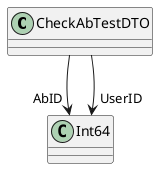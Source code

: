 @startuml
class CheckAbTestDTO {
}
CheckAbTestDTO --> "AbID" Int64
CheckAbTestDTO --> "UserID" Int64
@enduml
